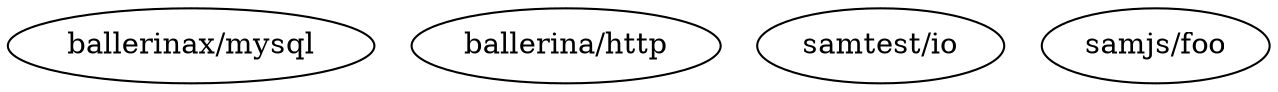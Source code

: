 digraph "samejs/app:0.1.0" {
    "ballerinax/mysql"
    "ballerina/http"
    "samtest/io"
    "samjs/foo" [scope = "testOnly"]
}
